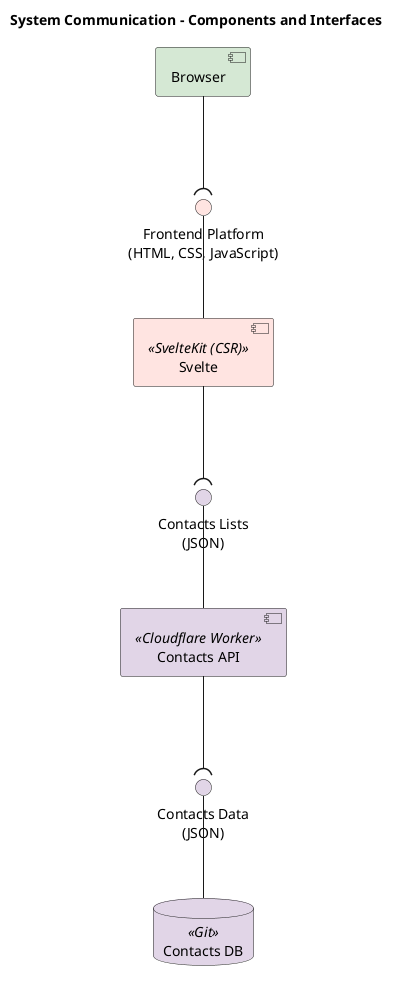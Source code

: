 @startuml system-communication

title "System Communication - Components and Interfaces"

skinparam {
    defaultTextAlignment center
}

!define LightGreen #d5e8d4
!define LightPurple #e1d5e7
!define LightPink #FFE4E1

' Components definition

component Browser LightGreen

component "Svelte" as SS <<SvelteKit (CSR)>> LightPink
interface "Frontend Platform\n(HTML, CSS, JavaScript)" as SS_INT LightPink

component "Contacts API" as CNT <<Cloudflare Worker>> LightPurple
database "Contacts DB" as CNT_DB <<Git>> LightPurple
interface "Contacts Lists\n(JSON)" as CNT_INT LightPurple
interface "Contacts Data\n(JSON)" as CNT_DB_INT LightPurple

' Interfaces offering

SS -up- SS_INT

CNT -up- CNT_INT
CNT_DB -up- CNT_DB_INT

' Interfaces consumption

'' Browser - Frontend
Browser --( SS_INT

'' Frontend - Web Services
SS --( CNT_INT

'' Web Services - Databases
CNT --( CNT_DB_INT



@enduml